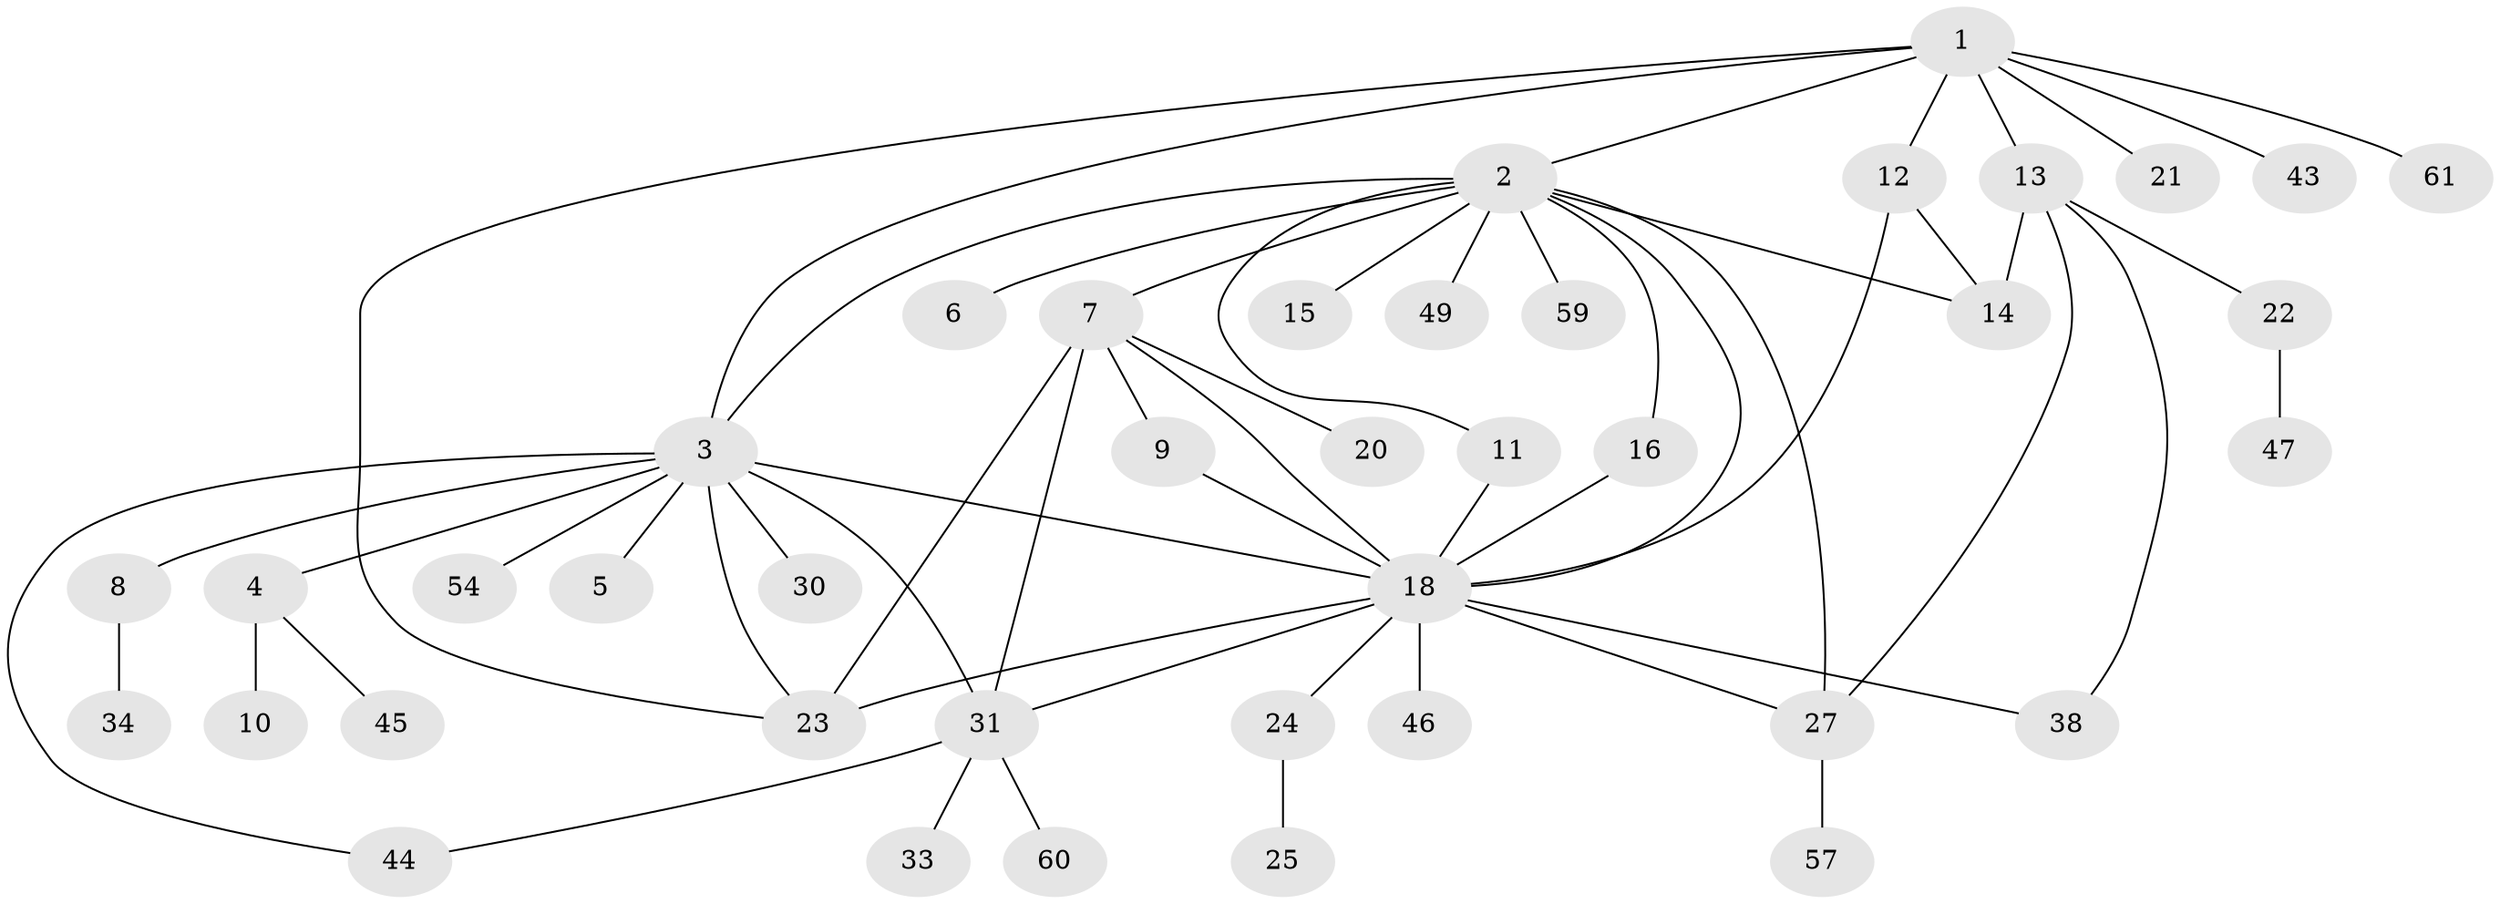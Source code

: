 // original degree distribution, {8: 0.014925373134328358, 12: 0.014925373134328358, 11: 0.014925373134328358, 4: 0.08955223880597014, 1: 0.417910447761194, 7: 0.04477611940298507, 2: 0.26865671641791045, 6: 0.014925373134328358, 3: 0.08955223880597014, 5: 0.029850746268656716}
// Generated by graph-tools (version 1.1) at 2025/18/03/04/25 18:18:15]
// undirected, 40 vertices, 57 edges
graph export_dot {
graph [start="1"]
  node [color=gray90,style=filled];
  1;
  2;
  3;
  4 [super="+50+39"];
  5;
  6;
  7 [super="+41"];
  8;
  9 [super="+52"];
  10;
  11;
  12 [super="+17+40+35"];
  13 [super="+48+53"];
  14;
  15;
  16;
  18 [super="+26+32+19"];
  20;
  21 [super="+36"];
  22;
  23 [super="+29"];
  24;
  25;
  27 [super="+28"];
  30;
  31 [super="+55+62"];
  33;
  34;
  38 [super="+42"];
  43;
  44;
  45;
  46;
  47;
  49;
  54;
  57;
  59;
  60;
  61;
  1 -- 2;
  1 -- 3;
  1 -- 12;
  1 -- 13;
  1 -- 21;
  1 -- 43;
  1 -- 61;
  1 -- 23;
  2 -- 3;
  2 -- 6;
  2 -- 7;
  2 -- 11;
  2 -- 14;
  2 -- 15;
  2 -- 16;
  2 -- 18;
  2 -- 27;
  2 -- 49;
  2 -- 59;
  3 -- 4;
  3 -- 5;
  3 -- 8;
  3 -- 18;
  3 -- 30;
  3 -- 31;
  3 -- 44;
  3 -- 54;
  3 -- 23;
  4 -- 10;
  4 -- 45;
  7 -- 9;
  7 -- 20;
  7 -- 23;
  7 -- 31;
  7 -- 18 [weight=2];
  8 -- 34;
  9 -- 18;
  11 -- 18;
  12 -- 14;
  12 -- 18;
  13 -- 22;
  13 -- 27;
  13 -- 14;
  13 -- 38;
  16 -- 18;
  18 -- 46 [weight=2];
  18 -- 38;
  18 -- 27;
  18 -- 23;
  18 -- 24;
  18 -- 31;
  22 -- 47;
  24 -- 25;
  27 -- 57;
  31 -- 33;
  31 -- 44;
  31 -- 60;
}

